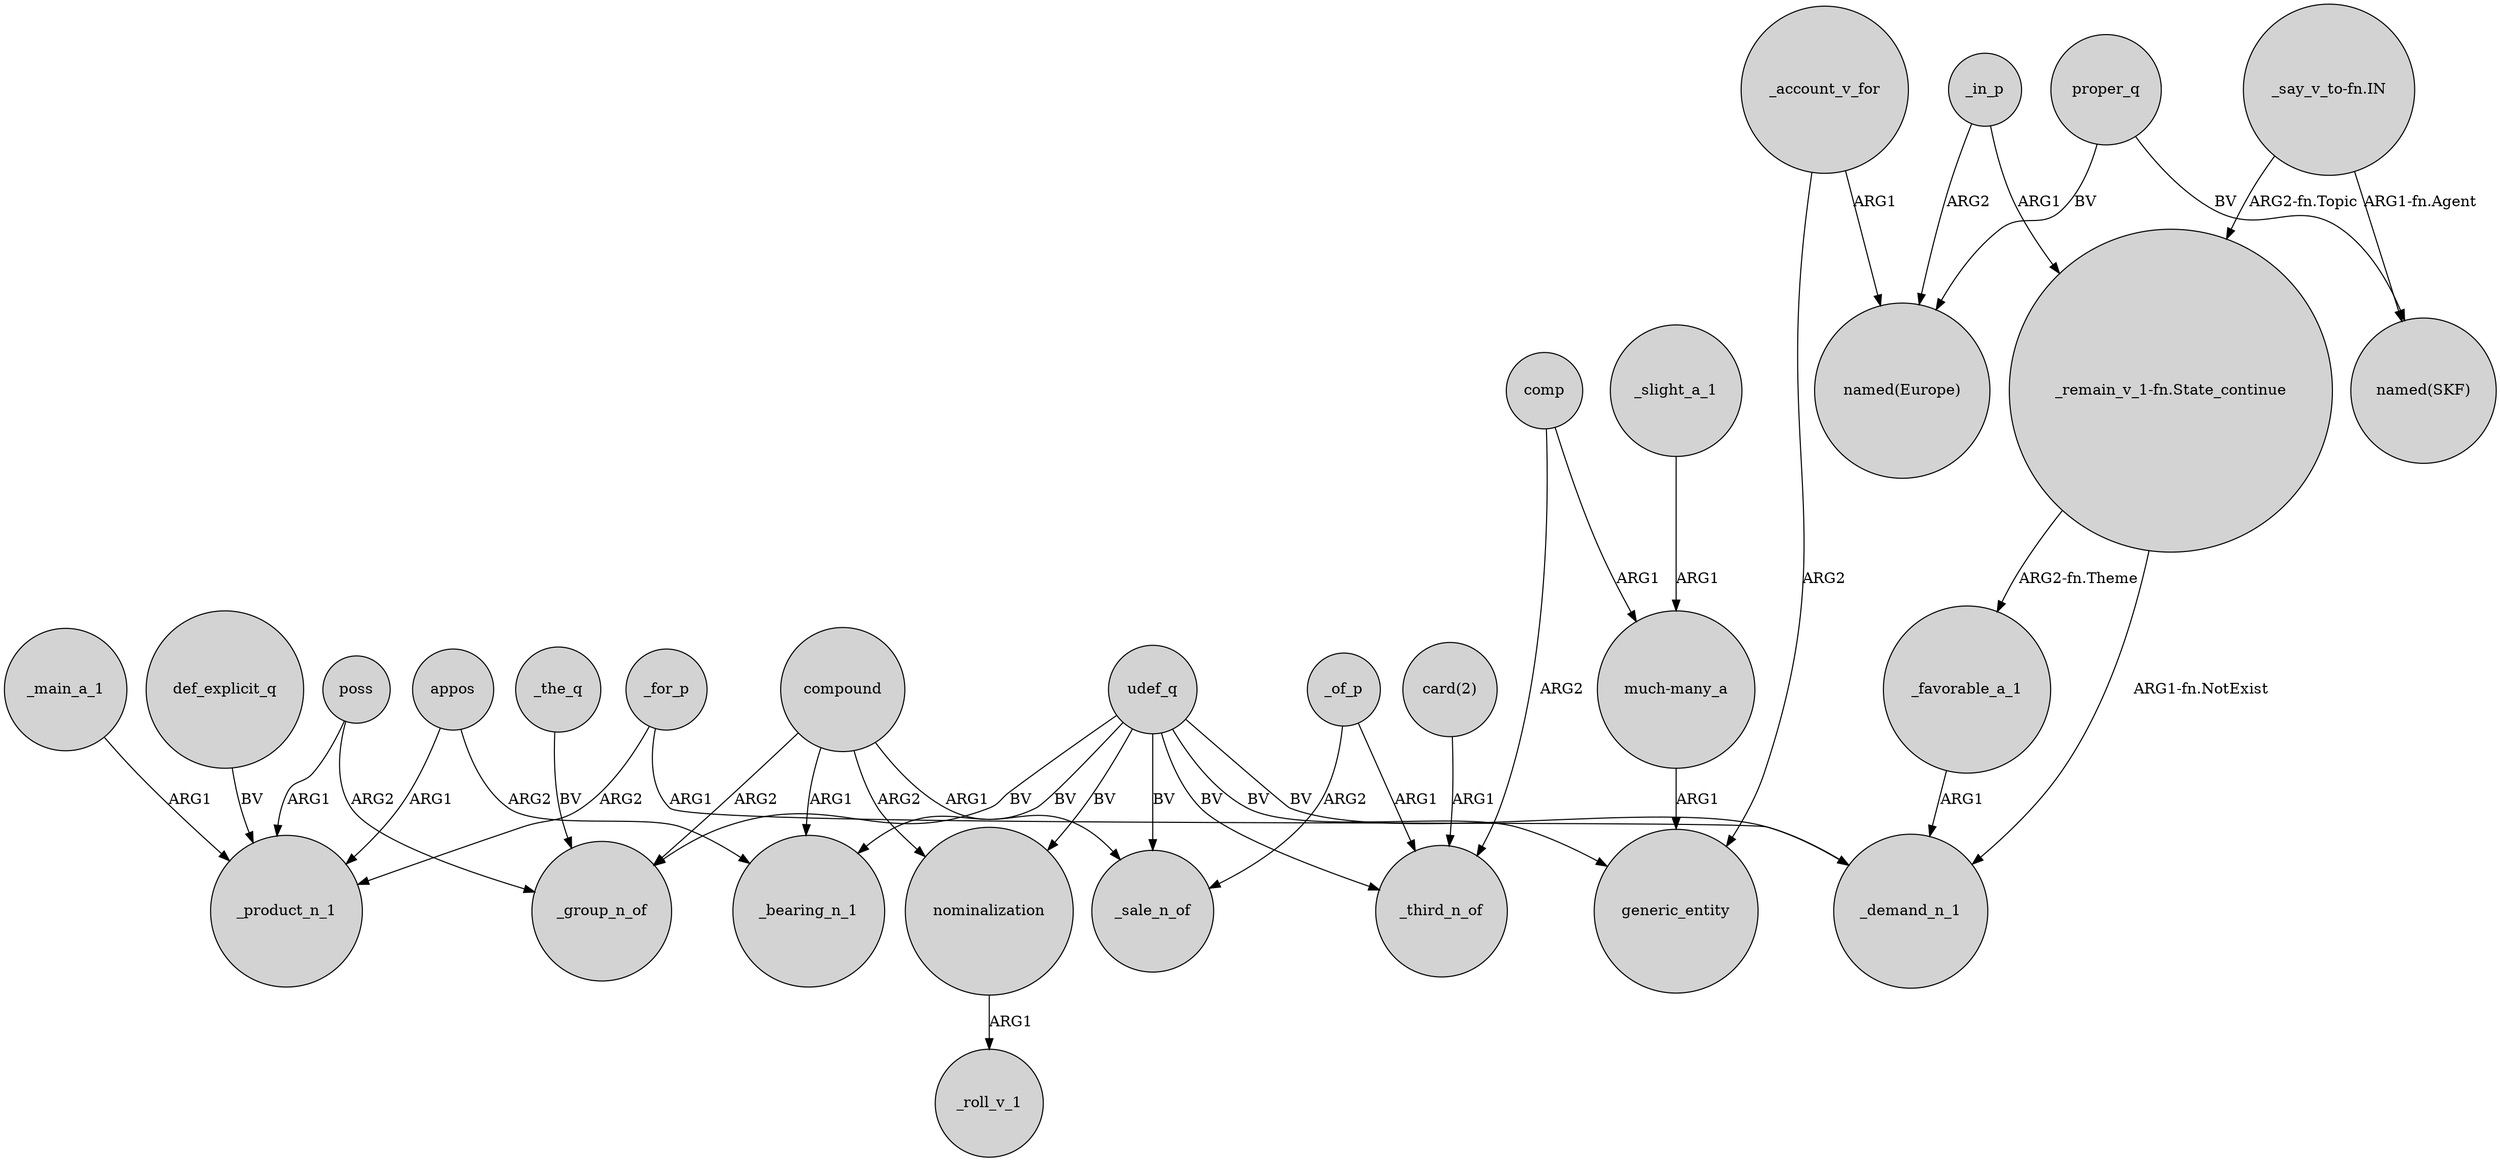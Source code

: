 digraph {
	node [shape=circle style=filled]
	def_explicit_q -> _product_n_1 [label=BV]
	_of_p -> _third_n_of [label=ARG1]
	_favorable_a_1 -> _demand_n_1 [label=ARG1]
	"_say_v_to-fn.IN" -> "named(SKF)" [label="ARG1-fn.Agent"]
	poss -> _product_n_1 [label=ARG1]
	udef_q -> generic_entity [label=BV]
	"_remain_v_1-fn.State_continue" -> _favorable_a_1 [label="ARG2-fn.Theme"]
	"_say_v_to-fn.IN" -> "_remain_v_1-fn.State_continue" [label="ARG2-fn.Topic"]
	"much-many_a" -> generic_entity [label=ARG1]
	"card(2)" -> _third_n_of [label=ARG1]
	_in_p -> "named(Europe)" [label=ARG2]
	_main_a_1 -> _product_n_1 [label=ARG1]
	comp -> _third_n_of [label=ARG2]
	udef_q -> _third_n_of [label=BV]
	_for_p -> _product_n_1 [label=ARG2]
	_in_p -> "_remain_v_1-fn.State_continue" [label=ARG1]
	appos -> _bearing_n_1 [label=ARG2]
	nominalization -> _roll_v_1 [label=ARG1]
	compound -> nominalization [label=ARG2]
	"_remain_v_1-fn.State_continue" -> _demand_n_1 [label="ARG1-fn.NotExist"]
	proper_q -> "named(SKF)" [label=BV]
	_the_q -> _group_n_of [label=BV]
	udef_q -> _bearing_n_1 [label=BV]
	_of_p -> _sale_n_of [label=ARG2]
	appos -> _product_n_1 [label=ARG1]
	comp -> "much-many_a" [label=ARG1]
	poss -> _group_n_of [label=ARG2]
	_for_p -> _demand_n_1 [label=ARG1]
	udef_q -> _demand_n_1 [label=BV]
	proper_q -> "named(Europe)" [label=BV]
	compound -> _group_n_of [label=ARG2]
	_account_v_for -> generic_entity [label=ARG2]
	_account_v_for -> "named(Europe)" [label=ARG1]
	udef_q -> nominalization [label=BV]
	udef_q -> _sale_n_of [label=BV]
	compound -> _bearing_n_1 [label=ARG1]
	udef_q -> _group_n_of [label=BV]
	compound -> _sale_n_of [label=ARG1]
	_slight_a_1 -> "much-many_a" [label=ARG1]
}
